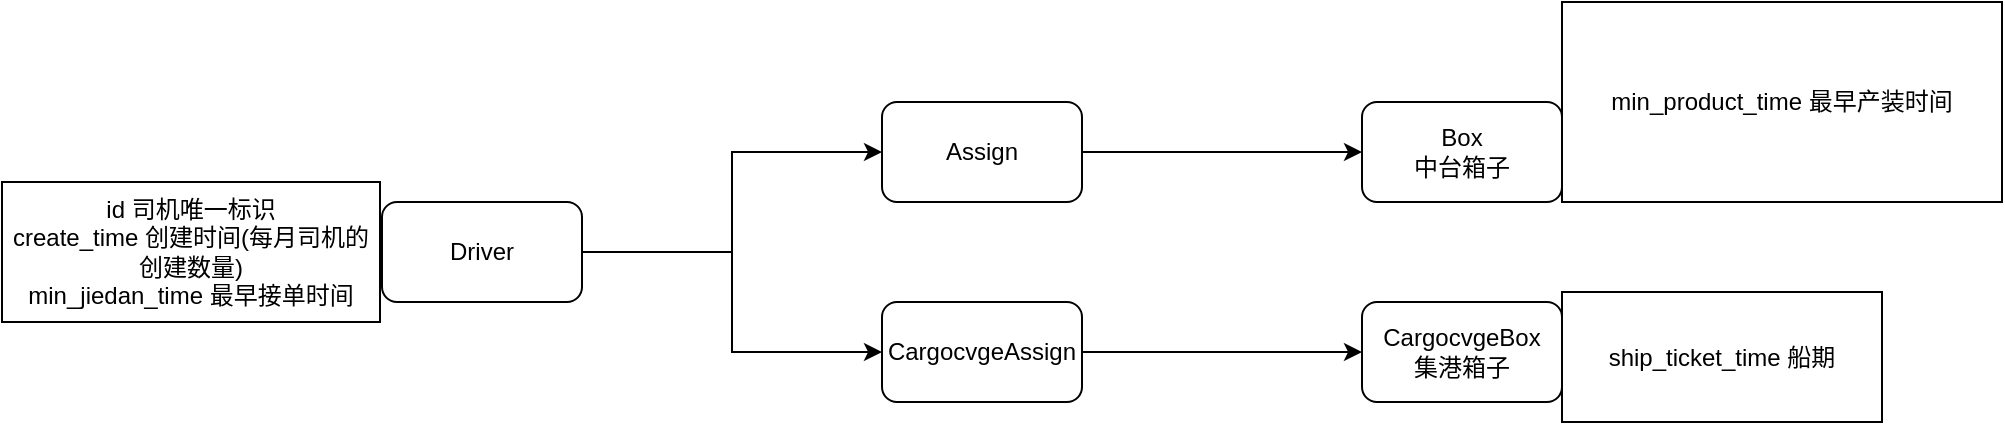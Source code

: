 <mxfile version="14.6.6" type="github">
  <diagram id="LqfB9y1q7tUIyyMH-9oH" name="第 1 页">
    <mxGraphModel dx="1437" dy="1028" grid="1" gridSize="10" guides="1" tooltips="1" connect="1" arrows="1" fold="1" page="1" pageScale="1" pageWidth="827" pageHeight="1169" math="0" shadow="0">
      <root>
        <mxCell id="0" />
        <mxCell id="1" parent="0" />
        <mxCell id="3om4H7ewQT04mksPTmhT-6" style="edgeStyle=orthogonalEdgeStyle;rounded=0;orthogonalLoop=1;jettySize=auto;html=1;exitX=1;exitY=0.5;exitDx=0;exitDy=0;" edge="1" parent="1" source="3om4H7ewQT04mksPTmhT-1" target="3om4H7ewQT04mksPTmhT-3">
          <mxGeometry relative="1" as="geometry" />
        </mxCell>
        <mxCell id="3om4H7ewQT04mksPTmhT-7" style="edgeStyle=orthogonalEdgeStyle;rounded=0;orthogonalLoop=1;jettySize=auto;html=1;exitX=1;exitY=0.5;exitDx=0;exitDy=0;entryX=0;entryY=0.5;entryDx=0;entryDy=0;" edge="1" parent="1" source="3om4H7ewQT04mksPTmhT-1" target="3om4H7ewQT04mksPTmhT-4">
          <mxGeometry relative="1" as="geometry" />
        </mxCell>
        <mxCell id="3om4H7ewQT04mksPTmhT-1" value="Driver" style="rounded=1;whiteSpace=wrap;html=1;" vertex="1" parent="1">
          <mxGeometry x="190" y="310" width="100" height="50" as="geometry" />
        </mxCell>
        <mxCell id="3om4H7ewQT04mksPTmhT-2" value="Box&lt;br&gt;中台箱子" style="rounded=1;whiteSpace=wrap;html=1;" vertex="1" parent="1">
          <mxGeometry x="680" y="260" width="100" height="50" as="geometry" />
        </mxCell>
        <mxCell id="3om4H7ewQT04mksPTmhT-8" style="edgeStyle=orthogonalEdgeStyle;rounded=0;orthogonalLoop=1;jettySize=auto;html=1;exitX=1;exitY=0.5;exitDx=0;exitDy=0;entryX=0;entryY=0.5;entryDx=0;entryDy=0;" edge="1" parent="1" source="3om4H7ewQT04mksPTmhT-3" target="3om4H7ewQT04mksPTmhT-2">
          <mxGeometry relative="1" as="geometry" />
        </mxCell>
        <mxCell id="3om4H7ewQT04mksPTmhT-3" value="Assign" style="rounded=1;whiteSpace=wrap;html=1;" vertex="1" parent="1">
          <mxGeometry x="440" y="260" width="100" height="50" as="geometry" />
        </mxCell>
        <mxCell id="3om4H7ewQT04mksPTmhT-9" style="edgeStyle=orthogonalEdgeStyle;rounded=0;orthogonalLoop=1;jettySize=auto;html=1;exitX=1;exitY=0.5;exitDx=0;exitDy=0;entryX=0;entryY=0.5;entryDx=0;entryDy=0;" edge="1" parent="1" source="3om4H7ewQT04mksPTmhT-4" target="3om4H7ewQT04mksPTmhT-5">
          <mxGeometry relative="1" as="geometry" />
        </mxCell>
        <mxCell id="3om4H7ewQT04mksPTmhT-4" value="CargocvgeAssign" style="rounded=1;whiteSpace=wrap;html=1;" vertex="1" parent="1">
          <mxGeometry x="440" y="360" width="100" height="50" as="geometry" />
        </mxCell>
        <mxCell id="3om4H7ewQT04mksPTmhT-5" value="CargocvgeBox&lt;br&gt;集港箱子" style="rounded=1;whiteSpace=wrap;html=1;" vertex="1" parent="1">
          <mxGeometry x="680" y="360" width="100" height="50" as="geometry" />
        </mxCell>
        <mxCell id="3om4H7ewQT04mksPTmhT-10" value="id 司机唯一标识&lt;br&gt;create_time 创建时间(每月司机的创建数量)&lt;br&gt;min_jiedan_time 最早接单时间" style="rounded=0;whiteSpace=wrap;html=1;" vertex="1" parent="1">
          <mxGeometry y="300" width="189" height="70" as="geometry" />
        </mxCell>
        <mxCell id="3om4H7ewQT04mksPTmhT-11" value="min_product_time 最早产装时间" style="rounded=0;whiteSpace=wrap;html=1;" vertex="1" parent="1">
          <mxGeometry x="780" y="210" width="220" height="100" as="geometry" />
        </mxCell>
        <mxCell id="3om4H7ewQT04mksPTmhT-12" value="ship_ticket_time 船期" style="rounded=0;whiteSpace=wrap;html=1;" vertex="1" parent="1">
          <mxGeometry x="780" y="355" width="160" height="65" as="geometry" />
        </mxCell>
      </root>
    </mxGraphModel>
  </diagram>
</mxfile>
